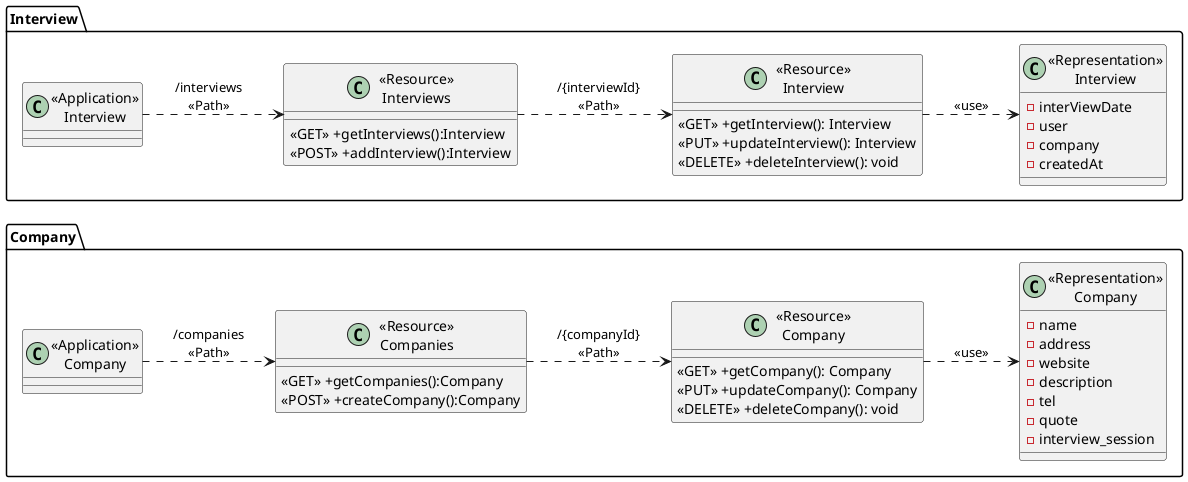 @startuml
left to right direction
package "Company"{
    class "<<Application>>\nCompany" as CompanyService{}

    class "<<Resource>>\nCompanies" as ResourceCompanies{
        <<GET>> +getCompanies():Company
        <<POST>> +createCompany():Company
    }

    class "<<Resource>>\nCompany" as ResourceCompany {
        <<GET>> +getCompany(): Company
        <<PUT>> +updateCompany(): Company
        <<DELETE>> +deleteCompany(): void
    }

    class "<<Representation>>\nCompany" as RepresentationCompany {
        -name
        -address
        -website
        -description
        -tel
        -quote
        -interview_session
    }
}

CompanyService ..> ResourceCompanies:"/companies\n<<Path>>"
ResourceCompanies ..> ResourceCompany: "/{companyId}\n<<Path>>"
ResourceCompany ..> RepresentationCompany: "<<use>>"


package "Interview"{
    class "<<Application>>\nInterview" as InterviewService{}

    class "<<Resource>>\nInterviews" as ResourceInterviews{
        <<GET>> +getInterviews():Interview
        <<POST>> +addInterview():Interview
    }

    class "<<Resource>>\nInterview" as ResourceInterview {
        <<GET>> +getInterview(): Interview
        <<PUT>> +updateInterview(): Interview
        <<DELETE>> +deleteInterview(): void
    }

    class "<<Representation>>\nInterview" as RepresentationInterview {
        -interViewDate
        -user
        -company
        -createdAt
    }
InterviewService ..> ResourceInterviews:"/interviews\n<<Path>>"
ResourceInterviews  ..> ResourceInterview: "/{interviewId}\n<<Path>>"
ResourceInterview ..> RepresentationInterview: "<<use>>"

}
@enduml

